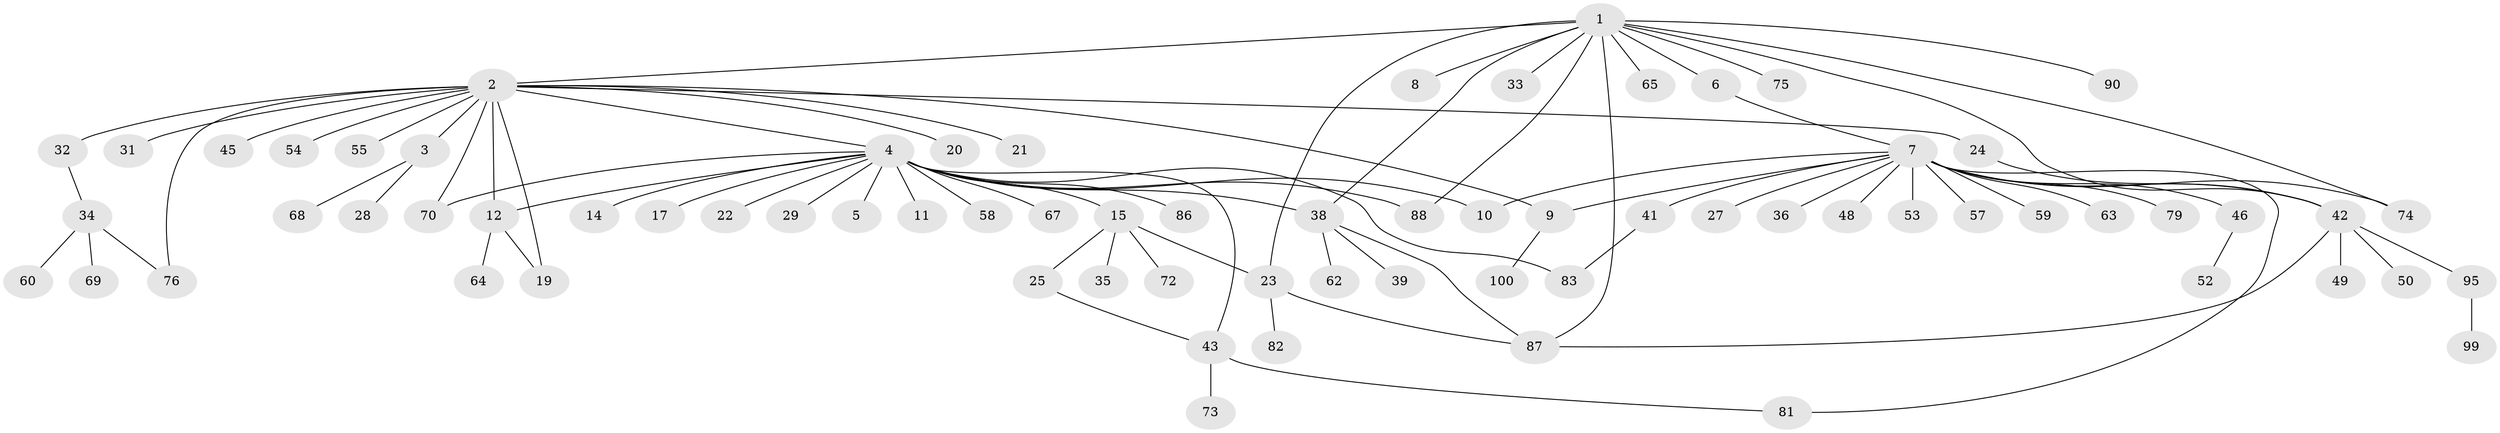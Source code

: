 // original degree distribution, {13: 0.01, 16: 0.01, 4: 0.07, 19: 0.01, 1: 0.51, 2: 0.29, 10: 0.01, 5: 0.03, 8: 0.01, 3: 0.04, 6: 0.01}
// Generated by graph-tools (version 1.1) at 2025/38/02/21/25 10:38:54]
// undirected, 73 vertices, 90 edges
graph export_dot {
graph [start="1"]
  node [color=gray90,style=filled];
  1 [super="+56"];
  2 [super="+26"];
  3 [super="+92"];
  4 [super="+13"];
  5;
  6;
  7 [super="+18"];
  8 [super="+40"];
  9 [super="+91"];
  10;
  11;
  12 [super="+30"];
  14 [super="+47"];
  15 [super="+16"];
  17;
  19;
  20;
  21 [super="+37"];
  22;
  23;
  24 [super="+71"];
  25;
  27 [super="+66"];
  28;
  29;
  31 [super="+51"];
  32;
  33;
  34 [super="+77"];
  35;
  36;
  38;
  39 [super="+80"];
  41;
  42 [super="+44"];
  43 [super="+85"];
  45;
  46 [super="+61"];
  48;
  49;
  50;
  52;
  53 [super="+78"];
  54;
  55;
  57;
  58 [super="+84"];
  59;
  60;
  62 [super="+94"];
  63;
  64 [super="+89"];
  65;
  67;
  68;
  69;
  70;
  72;
  73;
  74;
  75;
  76;
  79;
  81;
  82 [super="+93"];
  83 [super="+97"];
  86;
  87 [super="+98"];
  88;
  90;
  95 [super="+96"];
  99;
  100;
  1 -- 2;
  1 -- 6;
  1 -- 8;
  1 -- 23;
  1 -- 33;
  1 -- 38;
  1 -- 42;
  1 -- 74;
  1 -- 75;
  1 -- 87;
  1 -- 88;
  1 -- 90;
  1 -- 65;
  2 -- 3;
  2 -- 4;
  2 -- 9;
  2 -- 19;
  2 -- 20;
  2 -- 21;
  2 -- 24;
  2 -- 31;
  2 -- 32;
  2 -- 54;
  2 -- 55;
  2 -- 70;
  2 -- 76;
  2 -- 45;
  2 -- 12;
  3 -- 28;
  3 -- 68;
  4 -- 5;
  4 -- 10;
  4 -- 11;
  4 -- 12;
  4 -- 14;
  4 -- 15;
  4 -- 17;
  4 -- 22;
  4 -- 29;
  4 -- 38;
  4 -- 58;
  4 -- 67;
  4 -- 70;
  4 -- 83;
  4 -- 86;
  4 -- 88;
  4 -- 43;
  6 -- 7;
  7 -- 27;
  7 -- 46;
  7 -- 48;
  7 -- 53;
  7 -- 57;
  7 -- 74;
  7 -- 79;
  7 -- 36;
  7 -- 9;
  7 -- 10;
  7 -- 41;
  7 -- 81;
  7 -- 59;
  7 -- 63;
  7 -- 42;
  9 -- 100;
  12 -- 64;
  12 -- 19;
  15 -- 23;
  15 -- 25;
  15 -- 72;
  15 -- 35;
  23 -- 82;
  23 -- 87;
  24 -- 42;
  25 -- 43;
  32 -- 34;
  34 -- 60;
  34 -- 69;
  34 -- 76;
  38 -- 39;
  38 -- 62;
  38 -- 87;
  41 -- 83;
  42 -- 49;
  42 -- 95 [weight=2];
  42 -- 87;
  42 -- 50;
  43 -- 73;
  43 -- 81;
  46 -- 52;
  95 -- 99;
}
